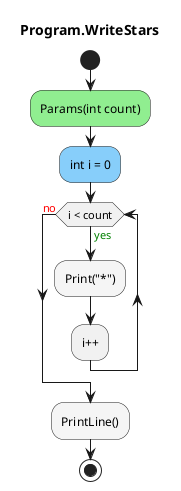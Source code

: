 @startuml Program.WriteStars
title Program.WriteStars
start
#LightGreen:Params(int count);
#LightSkyBlue:int i = 0;
while (i < count) is (<color:green>yes)
        #WhiteSmoke:Print("*");
:i++;
endwhile (<color:red>no)
#WhiteSmoke:PrintLine();
stop
@enduml
